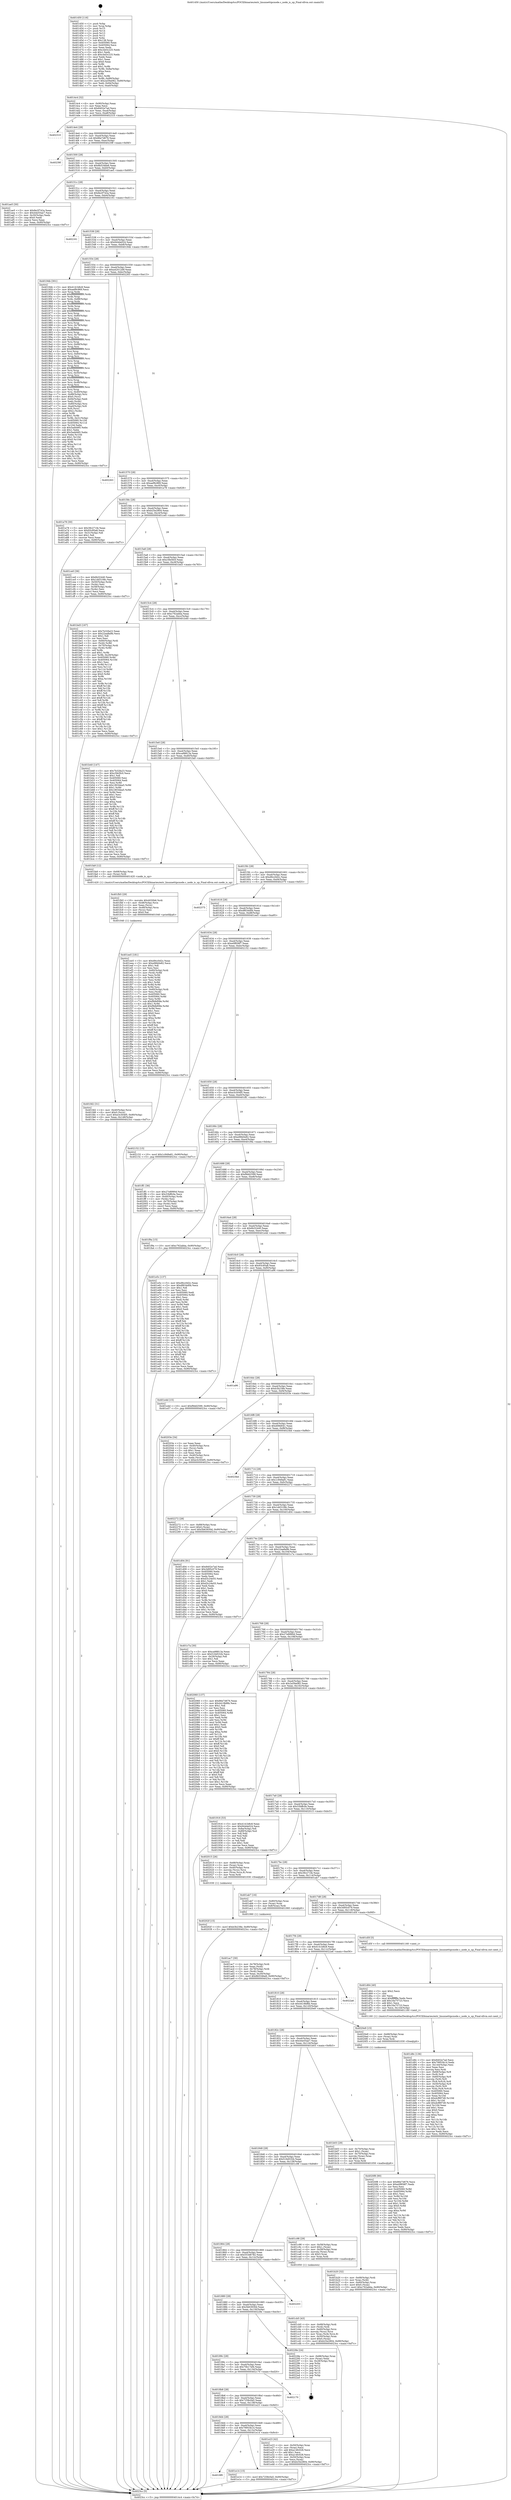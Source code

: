 digraph "0x401450" {
  label = "0x401450 (/mnt/c/Users/mathe/Desktop/tcc/POCII/binaries/extr_linuxnettipcnode.c_node_is_up_Final-ollvm.out::main(0))"
  labelloc = "t"
  node[shape=record]

  Entry [label="",width=0.3,height=0.3,shape=circle,fillcolor=black,style=filled]
  "0x4014c4" [label="{
     0x4014c4 [32]\l
     | [instrs]\l
     &nbsp;&nbsp;0x4014c4 \<+6\>: mov -0x90(%rbp),%eax\l
     &nbsp;&nbsp;0x4014ca \<+2\>: mov %eax,%ecx\l
     &nbsp;&nbsp;0x4014cc \<+6\>: sub $0x8402e7ad,%ecx\l
     &nbsp;&nbsp;0x4014d2 \<+6\>: mov %eax,-0xa4(%rbp)\l
     &nbsp;&nbsp;0x4014d8 \<+6\>: mov %ecx,-0xa8(%rbp)\l
     &nbsp;&nbsp;0x4014de \<+6\>: je 0000000000402310 \<main+0xec0\>\l
  }"]
  "0x402310" [label="{
     0x402310\l
  }", style=dashed]
  "0x4014e4" [label="{
     0x4014e4 [28]\l
     | [instrs]\l
     &nbsp;&nbsp;0x4014e4 \<+5\>: jmp 00000000004014e9 \<main+0x99\>\l
     &nbsp;&nbsp;0x4014e9 \<+6\>: mov -0xa4(%rbp),%eax\l
     &nbsp;&nbsp;0x4014ef \<+5\>: sub $0x86e7d676,%eax\l
     &nbsp;&nbsp;0x4014f4 \<+6\>: mov %eax,-0xac(%rbp)\l
     &nbsp;&nbsp;0x4014fa \<+6\>: je 000000000040239f \<main+0xf4f\>\l
  }"]
  Exit [label="",width=0.3,height=0.3,shape=circle,fillcolor=black,style=filled,peripheries=2]
  "0x40239f" [label="{
     0x40239f\l
  }", style=dashed]
  "0x401500" [label="{
     0x401500 [28]\l
     | [instrs]\l
     &nbsp;&nbsp;0x401500 \<+5\>: jmp 0000000000401505 \<main+0xb5\>\l
     &nbsp;&nbsp;0x401505 \<+6\>: mov -0xa4(%rbp),%eax\l
     &nbsp;&nbsp;0x40150b \<+5\>: sub $0x8b534be6,%eax\l
     &nbsp;&nbsp;0x401510 \<+6\>: mov %eax,-0xb0(%rbp)\l
     &nbsp;&nbsp;0x401516 \<+6\>: je 0000000000401ae5 \<main+0x695\>\l
  }"]
  "0x4020f8" [label="{
     0x4020f8 [90]\l
     | [instrs]\l
     &nbsp;&nbsp;0x4020f8 \<+5\>: mov $0x86e7d676,%ecx\l
     &nbsp;&nbsp;0x4020fd \<+5\>: mov $0xe0f858f7,%edx\l
     &nbsp;&nbsp;0x402102 \<+2\>: xor %esi,%esi\l
     &nbsp;&nbsp;0x402104 \<+8\>: mov 0x405060,%r8d\l
     &nbsp;&nbsp;0x40210c \<+8\>: mov 0x405064,%r9d\l
     &nbsp;&nbsp;0x402114 \<+3\>: sub $0x1,%esi\l
     &nbsp;&nbsp;0x402117 \<+3\>: mov %r8d,%r10d\l
     &nbsp;&nbsp;0x40211a \<+3\>: add %esi,%r10d\l
     &nbsp;&nbsp;0x40211d \<+4\>: imul %r10d,%r8d\l
     &nbsp;&nbsp;0x402121 \<+4\>: and $0x1,%r8d\l
     &nbsp;&nbsp;0x402125 \<+4\>: cmp $0x0,%r8d\l
     &nbsp;&nbsp;0x402129 \<+4\>: sete %r11b\l
     &nbsp;&nbsp;0x40212d \<+4\>: cmp $0xa,%r9d\l
     &nbsp;&nbsp;0x402131 \<+3\>: setl %bl\l
     &nbsp;&nbsp;0x402134 \<+3\>: mov %r11b,%r14b\l
     &nbsp;&nbsp;0x402137 \<+3\>: and %bl,%r14b\l
     &nbsp;&nbsp;0x40213a \<+3\>: xor %bl,%r11b\l
     &nbsp;&nbsp;0x40213d \<+3\>: or %r11b,%r14b\l
     &nbsp;&nbsp;0x402140 \<+4\>: test $0x1,%r14b\l
     &nbsp;&nbsp;0x402144 \<+3\>: cmovne %edx,%ecx\l
     &nbsp;&nbsp;0x402147 \<+6\>: mov %ecx,-0x90(%rbp)\l
     &nbsp;&nbsp;0x40214d \<+5\>: jmp 00000000004023cc \<main+0xf7c\>\l
  }"]
  "0x401ae5" [label="{
     0x401ae5 [30]\l
     | [instrs]\l
     &nbsp;&nbsp;0x401ae5 \<+5\>: mov $0x8e2f742a,%eax\l
     &nbsp;&nbsp;0x401aea \<+5\>: mov $0x44e55ae7,%ecx\l
     &nbsp;&nbsp;0x401aef \<+3\>: mov -0x30(%rbp),%edx\l
     &nbsp;&nbsp;0x401af2 \<+3\>: cmp $0x0,%edx\l
     &nbsp;&nbsp;0x401af5 \<+3\>: cmove %ecx,%eax\l
     &nbsp;&nbsp;0x401af8 \<+6\>: mov %eax,-0x90(%rbp)\l
     &nbsp;&nbsp;0x401afe \<+5\>: jmp 00000000004023cc \<main+0xf7c\>\l
  }"]
  "0x40151c" [label="{
     0x40151c [28]\l
     | [instrs]\l
     &nbsp;&nbsp;0x40151c \<+5\>: jmp 0000000000401521 \<main+0xd1\>\l
     &nbsp;&nbsp;0x401521 \<+6\>: mov -0xa4(%rbp),%eax\l
     &nbsp;&nbsp;0x401527 \<+5\>: sub $0x8e2f742a,%eax\l
     &nbsp;&nbsp;0x40152c \<+6\>: mov %eax,-0xb4(%rbp)\l
     &nbsp;&nbsp;0x401532 \<+6\>: je 0000000000402161 \<main+0xd11\>\l
  }"]
  "0x40202f" [label="{
     0x40202f [15]\l
     | [instrs]\l
     &nbsp;&nbsp;0x40202f \<+10\>: movl $0xb3b238e,-0x90(%rbp)\l
     &nbsp;&nbsp;0x402039 \<+5\>: jmp 00000000004023cc \<main+0xf7c\>\l
  }"]
  "0x402161" [label="{
     0x402161\l
  }", style=dashed]
  "0x401538" [label="{
     0x401538 [28]\l
     | [instrs]\l
     &nbsp;&nbsp;0x401538 \<+5\>: jmp 000000000040153d \<main+0xed\>\l
     &nbsp;&nbsp;0x40153d \<+6\>: mov -0xa4(%rbp),%eax\l
     &nbsp;&nbsp;0x401543 \<+5\>: sub $0x944de024,%eax\l
     &nbsp;&nbsp;0x401548 \<+6\>: mov %eax,-0xb8(%rbp)\l
     &nbsp;&nbsp;0x40154e \<+6\>: je 000000000040194b \<main+0x4fb\>\l
  }"]
  "0x401fd2" [label="{
     0x401fd2 [31]\l
     | [instrs]\l
     &nbsp;&nbsp;0x401fd2 \<+4\>: mov -0x40(%rbp),%rcx\l
     &nbsp;&nbsp;0x401fd6 \<+6\>: movl $0x0,(%rcx)\l
     &nbsp;&nbsp;0x401fdc \<+10\>: movl $0xe3c504f5,-0x90(%rbp)\l
     &nbsp;&nbsp;0x401fe6 \<+6\>: mov %eax,-0x148(%rbp)\l
     &nbsp;&nbsp;0x401fec \<+5\>: jmp 00000000004023cc \<main+0xf7c\>\l
  }"]
  "0x40194b" [label="{
     0x40194b [301]\l
     | [instrs]\l
     &nbsp;&nbsp;0x40194b \<+5\>: mov $0x4141b8c8,%eax\l
     &nbsp;&nbsp;0x401950 \<+5\>: mov $0xaef9c969,%ecx\l
     &nbsp;&nbsp;0x401955 \<+3\>: mov %rsp,%rdx\l
     &nbsp;&nbsp;0x401958 \<+4\>: add $0xfffffffffffffff0,%rdx\l
     &nbsp;&nbsp;0x40195c \<+3\>: mov %rdx,%rsp\l
     &nbsp;&nbsp;0x40195f \<+7\>: mov %rdx,-0x88(%rbp)\l
     &nbsp;&nbsp;0x401966 \<+3\>: mov %rsp,%rdx\l
     &nbsp;&nbsp;0x401969 \<+4\>: add $0xfffffffffffffff0,%rdx\l
     &nbsp;&nbsp;0x40196d \<+3\>: mov %rdx,%rsp\l
     &nbsp;&nbsp;0x401970 \<+3\>: mov %rsp,%rsi\l
     &nbsp;&nbsp;0x401973 \<+4\>: add $0xfffffffffffffff0,%rsi\l
     &nbsp;&nbsp;0x401977 \<+3\>: mov %rsi,%rsp\l
     &nbsp;&nbsp;0x40197a \<+4\>: mov %rsi,-0x80(%rbp)\l
     &nbsp;&nbsp;0x40197e \<+3\>: mov %rsp,%rsi\l
     &nbsp;&nbsp;0x401981 \<+4\>: add $0xfffffffffffffff0,%rsi\l
     &nbsp;&nbsp;0x401985 \<+3\>: mov %rsi,%rsp\l
     &nbsp;&nbsp;0x401988 \<+4\>: mov %rsi,-0x78(%rbp)\l
     &nbsp;&nbsp;0x40198c \<+3\>: mov %rsp,%rsi\l
     &nbsp;&nbsp;0x40198f \<+4\>: add $0xfffffffffffffff0,%rsi\l
     &nbsp;&nbsp;0x401993 \<+3\>: mov %rsi,%rsp\l
     &nbsp;&nbsp;0x401996 \<+4\>: mov %rsi,-0x70(%rbp)\l
     &nbsp;&nbsp;0x40199a \<+3\>: mov %rsp,%rsi\l
     &nbsp;&nbsp;0x40199d \<+4\>: add $0xfffffffffffffff0,%rsi\l
     &nbsp;&nbsp;0x4019a1 \<+3\>: mov %rsi,%rsp\l
     &nbsp;&nbsp;0x4019a4 \<+4\>: mov %rsi,-0x68(%rbp)\l
     &nbsp;&nbsp;0x4019a8 \<+3\>: mov %rsp,%rsi\l
     &nbsp;&nbsp;0x4019ab \<+4\>: add $0xfffffffffffffff0,%rsi\l
     &nbsp;&nbsp;0x4019af \<+3\>: mov %rsi,%rsp\l
     &nbsp;&nbsp;0x4019b2 \<+4\>: mov %rsi,-0x60(%rbp)\l
     &nbsp;&nbsp;0x4019b6 \<+3\>: mov %rsp,%rsi\l
     &nbsp;&nbsp;0x4019b9 \<+4\>: add $0xfffffffffffffff0,%rsi\l
     &nbsp;&nbsp;0x4019bd \<+3\>: mov %rsi,%rsp\l
     &nbsp;&nbsp;0x4019c0 \<+4\>: mov %rsi,-0x58(%rbp)\l
     &nbsp;&nbsp;0x4019c4 \<+3\>: mov %rsp,%rsi\l
     &nbsp;&nbsp;0x4019c7 \<+4\>: add $0xfffffffffffffff0,%rsi\l
     &nbsp;&nbsp;0x4019cb \<+3\>: mov %rsi,%rsp\l
     &nbsp;&nbsp;0x4019ce \<+4\>: mov %rsi,-0x50(%rbp)\l
     &nbsp;&nbsp;0x4019d2 \<+3\>: mov %rsp,%rsi\l
     &nbsp;&nbsp;0x4019d5 \<+4\>: add $0xfffffffffffffff0,%rsi\l
     &nbsp;&nbsp;0x4019d9 \<+3\>: mov %rsi,%rsp\l
     &nbsp;&nbsp;0x4019dc \<+4\>: mov %rsi,-0x48(%rbp)\l
     &nbsp;&nbsp;0x4019e0 \<+3\>: mov %rsp,%rsi\l
     &nbsp;&nbsp;0x4019e3 \<+4\>: add $0xfffffffffffffff0,%rsi\l
     &nbsp;&nbsp;0x4019e7 \<+3\>: mov %rsi,%rsp\l
     &nbsp;&nbsp;0x4019ea \<+4\>: mov %rsi,-0x40(%rbp)\l
     &nbsp;&nbsp;0x4019ee \<+7\>: mov -0x88(%rbp),%rsi\l
     &nbsp;&nbsp;0x4019f5 \<+6\>: movl $0x0,(%rsi)\l
     &nbsp;&nbsp;0x4019fb \<+6\>: mov -0x94(%rbp),%edi\l
     &nbsp;&nbsp;0x401a01 \<+2\>: mov %edi,(%rdx)\l
     &nbsp;&nbsp;0x401a03 \<+4\>: mov -0x80(%rbp),%rsi\l
     &nbsp;&nbsp;0x401a07 \<+7\>: mov -0xa0(%rbp),%r8\l
     &nbsp;&nbsp;0x401a0e \<+3\>: mov %r8,(%rsi)\l
     &nbsp;&nbsp;0x401a11 \<+3\>: cmpl $0x2,(%rdx)\l
     &nbsp;&nbsp;0x401a14 \<+4\>: setne %r9b\l
     &nbsp;&nbsp;0x401a18 \<+4\>: and $0x1,%r9b\l
     &nbsp;&nbsp;0x401a1c \<+4\>: mov %r9b,-0x31(%rbp)\l
     &nbsp;&nbsp;0x401a20 \<+8\>: mov 0x405060,%r10d\l
     &nbsp;&nbsp;0x401a28 \<+8\>: mov 0x405064,%r11d\l
     &nbsp;&nbsp;0x401a30 \<+3\>: mov %r10d,%ebx\l
     &nbsp;&nbsp;0x401a33 \<+6\>: sub $0x5add485,%ebx\l
     &nbsp;&nbsp;0x401a39 \<+3\>: sub $0x1,%ebx\l
     &nbsp;&nbsp;0x401a3c \<+6\>: add $0x5add485,%ebx\l
     &nbsp;&nbsp;0x401a42 \<+4\>: imul %ebx,%r10d\l
     &nbsp;&nbsp;0x401a46 \<+4\>: and $0x1,%r10d\l
     &nbsp;&nbsp;0x401a4a \<+4\>: cmp $0x0,%r10d\l
     &nbsp;&nbsp;0x401a4e \<+4\>: sete %r9b\l
     &nbsp;&nbsp;0x401a52 \<+4\>: cmp $0xa,%r11d\l
     &nbsp;&nbsp;0x401a56 \<+4\>: setl %r14b\l
     &nbsp;&nbsp;0x401a5a \<+3\>: mov %r9b,%r15b\l
     &nbsp;&nbsp;0x401a5d \<+3\>: and %r14b,%r15b\l
     &nbsp;&nbsp;0x401a60 \<+3\>: xor %r14b,%r9b\l
     &nbsp;&nbsp;0x401a63 \<+3\>: or %r9b,%r15b\l
     &nbsp;&nbsp;0x401a66 \<+4\>: test $0x1,%r15b\l
     &nbsp;&nbsp;0x401a6a \<+3\>: cmovne %ecx,%eax\l
     &nbsp;&nbsp;0x401a6d \<+6\>: mov %eax,-0x90(%rbp)\l
     &nbsp;&nbsp;0x401a73 \<+5\>: jmp 00000000004023cc \<main+0xf7c\>\l
  }"]
  "0x401554" [label="{
     0x401554 [28]\l
     | [instrs]\l
     &nbsp;&nbsp;0x401554 \<+5\>: jmp 0000000000401559 \<main+0x109\>\l
     &nbsp;&nbsp;0x401559 \<+6\>: mov -0xa4(%rbp),%eax\l
     &nbsp;&nbsp;0x40155f \<+5\>: sub $0xa42012d9,%eax\l
     &nbsp;&nbsp;0x401564 \<+6\>: mov %eax,-0xbc(%rbp)\l
     &nbsp;&nbsp;0x40156a \<+6\>: je 0000000000402263 \<main+0xe13\>\l
  }"]
  "0x401fb5" [label="{
     0x401fb5 [29]\l
     | [instrs]\l
     &nbsp;&nbsp;0x401fb5 \<+10\>: movabs $0x4030b6,%rdi\l
     &nbsp;&nbsp;0x401fbf \<+4\>: mov -0x48(%rbp),%rcx\l
     &nbsp;&nbsp;0x401fc3 \<+2\>: mov %eax,(%rcx)\l
     &nbsp;&nbsp;0x401fc5 \<+4\>: mov -0x48(%rbp),%rcx\l
     &nbsp;&nbsp;0x401fc9 \<+2\>: mov (%rcx),%esi\l
     &nbsp;&nbsp;0x401fcb \<+2\>: mov $0x0,%al\l
     &nbsp;&nbsp;0x401fcd \<+5\>: call 0000000000401040 \<printf@plt\>\l
     | [calls]\l
     &nbsp;&nbsp;0x401040 \{1\} (unknown)\l
  }"]
  "0x402263" [label="{
     0x402263\l
  }", style=dashed]
  "0x401570" [label="{
     0x401570 [28]\l
     | [instrs]\l
     &nbsp;&nbsp;0x401570 \<+5\>: jmp 0000000000401575 \<main+0x125\>\l
     &nbsp;&nbsp;0x401575 \<+6\>: mov -0xa4(%rbp),%eax\l
     &nbsp;&nbsp;0x40157b \<+5\>: sub $0xaef9c969,%eax\l
     &nbsp;&nbsp;0x401580 \<+6\>: mov %eax,-0xc0(%rbp)\l
     &nbsp;&nbsp;0x401586 \<+6\>: je 0000000000401a78 \<main+0x628\>\l
  }"]
  "0x4018f0" [label="{
     0x4018f0\l
  }", style=dashed]
  "0x401a78" [label="{
     0x401a78 [30]\l
     | [instrs]\l
     &nbsp;&nbsp;0x401a78 \<+5\>: mov $0x39c271fe,%eax\l
     &nbsp;&nbsp;0x401a7d \<+5\>: mov $0x93c95a8,%ecx\l
     &nbsp;&nbsp;0x401a82 \<+3\>: mov -0x31(%rbp),%dl\l
     &nbsp;&nbsp;0x401a85 \<+3\>: test $0x1,%dl\l
     &nbsp;&nbsp;0x401a88 \<+3\>: cmovne %ecx,%eax\l
     &nbsp;&nbsp;0x401a8b \<+6\>: mov %eax,-0x90(%rbp)\l
     &nbsp;&nbsp;0x401a91 \<+5\>: jmp 00000000004023cc \<main+0xf7c\>\l
  }"]
  "0x40158c" [label="{
     0x40158c [28]\l
     | [instrs]\l
     &nbsp;&nbsp;0x40158c \<+5\>: jmp 0000000000401591 \<main+0x141\>\l
     &nbsp;&nbsp;0x401591 \<+6\>: mov -0xa4(%rbp),%eax\l
     &nbsp;&nbsp;0x401597 \<+5\>: sub $0xb25e2804,%eax\l
     &nbsp;&nbsp;0x40159c \<+6\>: mov %eax,-0xc4(%rbp)\l
     &nbsp;&nbsp;0x4015a2 \<+6\>: je 0000000000401ce0 \<main+0x890\>\l
  }"]
  "0x401e14" [label="{
     0x401e14 [15]\l
     | [instrs]\l
     &nbsp;&nbsp;0x401e14 \<+10\>: movl $0x7258c0a5,-0x90(%rbp)\l
     &nbsp;&nbsp;0x401e1e \<+5\>: jmp 00000000004023cc \<main+0xf7c\>\l
  }"]
  "0x401ce0" [label="{
     0x401ce0 [36]\l
     | [instrs]\l
     &nbsp;&nbsp;0x401ce0 \<+5\>: mov $0x6b32440,%eax\l
     &nbsp;&nbsp;0x401ce5 \<+5\>: mov $0x1dd3108c,%ecx\l
     &nbsp;&nbsp;0x401cea \<+4\>: mov -0x50(%rbp),%rdx\l
     &nbsp;&nbsp;0x401cee \<+2\>: mov (%rdx),%esi\l
     &nbsp;&nbsp;0x401cf0 \<+4\>: mov -0x58(%rbp),%rdx\l
     &nbsp;&nbsp;0x401cf4 \<+2\>: cmp (%rdx),%esi\l
     &nbsp;&nbsp;0x401cf6 \<+3\>: cmovl %ecx,%eax\l
     &nbsp;&nbsp;0x401cf9 \<+6\>: mov %eax,-0x90(%rbp)\l
     &nbsp;&nbsp;0x401cff \<+5\>: jmp 00000000004023cc \<main+0xf7c\>\l
  }"]
  "0x4015a8" [label="{
     0x4015a8 [28]\l
     | [instrs]\l
     &nbsp;&nbsp;0x4015a8 \<+5\>: jmp 00000000004015ad \<main+0x15d\>\l
     &nbsp;&nbsp;0x4015ad \<+6\>: mov -0xa4(%rbp),%eax\l
     &nbsp;&nbsp;0x4015b3 \<+5\>: sub $0xc5fe5fc0,%eax\l
     &nbsp;&nbsp;0x4015b8 \<+6\>: mov %eax,-0xc8(%rbp)\l
     &nbsp;&nbsp;0x4015be \<+6\>: je 0000000000401bd3 \<main+0x783\>\l
  }"]
  "0x4018d4" [label="{
     0x4018d4 [28]\l
     | [instrs]\l
     &nbsp;&nbsp;0x4018d4 \<+5\>: jmp 00000000004018d9 \<main+0x489\>\l
     &nbsp;&nbsp;0x4018d9 \<+6\>: mov -0xa4(%rbp),%eax\l
     &nbsp;&nbsp;0x4018df \<+5\>: sub $0x79953b14,%eax\l
     &nbsp;&nbsp;0x4018e4 \<+6\>: mov %eax,-0x13c(%rbp)\l
     &nbsp;&nbsp;0x4018ea \<+6\>: je 0000000000401e14 \<main+0x9c4\>\l
  }"]
  "0x401bd3" [label="{
     0x401bd3 [167]\l
     | [instrs]\l
     &nbsp;&nbsp;0x401bd3 \<+5\>: mov $0x7b32fa23,%eax\l
     &nbsp;&nbsp;0x401bd8 \<+5\>: mov $0x22aa8a9b,%ecx\l
     &nbsp;&nbsp;0x401bdd \<+2\>: mov $0x1,%dl\l
     &nbsp;&nbsp;0x401bdf \<+2\>: xor %esi,%esi\l
     &nbsp;&nbsp;0x401be1 \<+4\>: mov -0x60(%rbp),%rdi\l
     &nbsp;&nbsp;0x401be5 \<+3\>: mov (%rdi),%r8d\l
     &nbsp;&nbsp;0x401be8 \<+4\>: mov -0x70(%rbp),%rdi\l
     &nbsp;&nbsp;0x401bec \<+3\>: cmp (%rdi),%r8d\l
     &nbsp;&nbsp;0x401bef \<+4\>: setl %r9b\l
     &nbsp;&nbsp;0x401bf3 \<+4\>: and $0x1,%r9b\l
     &nbsp;&nbsp;0x401bf7 \<+4\>: mov %r9b,-0x29(%rbp)\l
     &nbsp;&nbsp;0x401bfb \<+8\>: mov 0x405060,%r8d\l
     &nbsp;&nbsp;0x401c03 \<+8\>: mov 0x405064,%r10d\l
     &nbsp;&nbsp;0x401c0b \<+3\>: sub $0x1,%esi\l
     &nbsp;&nbsp;0x401c0e \<+3\>: mov %r8d,%r11d\l
     &nbsp;&nbsp;0x401c11 \<+3\>: add %esi,%r11d\l
     &nbsp;&nbsp;0x401c14 \<+4\>: imul %r11d,%r8d\l
     &nbsp;&nbsp;0x401c18 \<+4\>: and $0x1,%r8d\l
     &nbsp;&nbsp;0x401c1c \<+4\>: cmp $0x0,%r8d\l
     &nbsp;&nbsp;0x401c20 \<+4\>: sete %r9b\l
     &nbsp;&nbsp;0x401c24 \<+4\>: cmp $0xa,%r10d\l
     &nbsp;&nbsp;0x401c28 \<+3\>: setl %bl\l
     &nbsp;&nbsp;0x401c2b \<+3\>: mov %r9b,%r14b\l
     &nbsp;&nbsp;0x401c2e \<+4\>: xor $0xff,%r14b\l
     &nbsp;&nbsp;0x401c32 \<+3\>: mov %bl,%r15b\l
     &nbsp;&nbsp;0x401c35 \<+4\>: xor $0xff,%r15b\l
     &nbsp;&nbsp;0x401c39 \<+3\>: xor $0x1,%dl\l
     &nbsp;&nbsp;0x401c3c \<+3\>: mov %r14b,%r12b\l
     &nbsp;&nbsp;0x401c3f \<+4\>: and $0xff,%r12b\l
     &nbsp;&nbsp;0x401c43 \<+3\>: and %dl,%r9b\l
     &nbsp;&nbsp;0x401c46 \<+3\>: mov %r15b,%r13b\l
     &nbsp;&nbsp;0x401c49 \<+4\>: and $0xff,%r13b\l
     &nbsp;&nbsp;0x401c4d \<+2\>: and %dl,%bl\l
     &nbsp;&nbsp;0x401c4f \<+3\>: or %r9b,%r12b\l
     &nbsp;&nbsp;0x401c52 \<+3\>: or %bl,%r13b\l
     &nbsp;&nbsp;0x401c55 \<+3\>: xor %r13b,%r12b\l
     &nbsp;&nbsp;0x401c58 \<+3\>: or %r15b,%r14b\l
     &nbsp;&nbsp;0x401c5b \<+4\>: xor $0xff,%r14b\l
     &nbsp;&nbsp;0x401c5f \<+3\>: or $0x1,%dl\l
     &nbsp;&nbsp;0x401c62 \<+3\>: and %dl,%r14b\l
     &nbsp;&nbsp;0x401c65 \<+3\>: or %r14b,%r12b\l
     &nbsp;&nbsp;0x401c68 \<+4\>: test $0x1,%r12b\l
     &nbsp;&nbsp;0x401c6c \<+3\>: cmovne %ecx,%eax\l
     &nbsp;&nbsp;0x401c6f \<+6\>: mov %eax,-0x90(%rbp)\l
     &nbsp;&nbsp;0x401c75 \<+5\>: jmp 00000000004023cc \<main+0xf7c\>\l
  }"]
  "0x4015c4" [label="{
     0x4015c4 [28]\l
     | [instrs]\l
     &nbsp;&nbsp;0x4015c4 \<+5\>: jmp 00000000004015c9 \<main+0x179\>\l
     &nbsp;&nbsp;0x4015c9 \<+6\>: mov -0xa4(%rbp),%eax\l
     &nbsp;&nbsp;0x4015cf \<+5\>: sub $0xc762abba,%eax\l
     &nbsp;&nbsp;0x4015d4 \<+6\>: mov %eax,-0xcc(%rbp)\l
     &nbsp;&nbsp;0x4015da \<+6\>: je 0000000000401b40 \<main+0x6f0\>\l
  }"]
  "0x401e23" [label="{
     0x401e23 [42]\l
     | [instrs]\l
     &nbsp;&nbsp;0x401e23 \<+4\>: mov -0x50(%rbp),%rax\l
     &nbsp;&nbsp;0x401e27 \<+2\>: mov (%rax),%ecx\l
     &nbsp;&nbsp;0x401e29 \<+6\>: add $0xa14fc028,%ecx\l
     &nbsp;&nbsp;0x401e2f \<+3\>: add $0x1,%ecx\l
     &nbsp;&nbsp;0x401e32 \<+6\>: sub $0xa14fc028,%ecx\l
     &nbsp;&nbsp;0x401e38 \<+4\>: mov -0x50(%rbp),%rax\l
     &nbsp;&nbsp;0x401e3c \<+2\>: mov %ecx,(%rax)\l
     &nbsp;&nbsp;0x401e3e \<+10\>: movl $0xb25e2804,-0x90(%rbp)\l
     &nbsp;&nbsp;0x401e48 \<+5\>: jmp 00000000004023cc \<main+0xf7c\>\l
  }"]
  "0x401b40" [label="{
     0x401b40 [147]\l
     | [instrs]\l
     &nbsp;&nbsp;0x401b40 \<+5\>: mov $0x7b32fa23,%eax\l
     &nbsp;&nbsp;0x401b45 \<+5\>: mov $0xc5fe5fc0,%ecx\l
     &nbsp;&nbsp;0x401b4a \<+2\>: mov $0x1,%dl\l
     &nbsp;&nbsp;0x401b4c \<+7\>: mov 0x405060,%esi\l
     &nbsp;&nbsp;0x401b53 \<+7\>: mov 0x405064,%edi\l
     &nbsp;&nbsp;0x401b5a \<+3\>: mov %esi,%r8d\l
     &nbsp;&nbsp;0x401b5d \<+7\>: add $0x1803dea5,%r8d\l
     &nbsp;&nbsp;0x401b64 \<+4\>: sub $0x1,%r8d\l
     &nbsp;&nbsp;0x401b68 \<+7\>: sub $0x1803dea5,%r8d\l
     &nbsp;&nbsp;0x401b6f \<+4\>: imul %r8d,%esi\l
     &nbsp;&nbsp;0x401b73 \<+3\>: and $0x1,%esi\l
     &nbsp;&nbsp;0x401b76 \<+3\>: cmp $0x0,%esi\l
     &nbsp;&nbsp;0x401b79 \<+4\>: sete %r9b\l
     &nbsp;&nbsp;0x401b7d \<+3\>: cmp $0xa,%edi\l
     &nbsp;&nbsp;0x401b80 \<+4\>: setl %r10b\l
     &nbsp;&nbsp;0x401b84 \<+3\>: mov %r9b,%r11b\l
     &nbsp;&nbsp;0x401b87 \<+4\>: xor $0xff,%r11b\l
     &nbsp;&nbsp;0x401b8b \<+3\>: mov %r10b,%bl\l
     &nbsp;&nbsp;0x401b8e \<+3\>: xor $0xff,%bl\l
     &nbsp;&nbsp;0x401b91 \<+3\>: xor $0x1,%dl\l
     &nbsp;&nbsp;0x401b94 \<+3\>: mov %r11b,%r14b\l
     &nbsp;&nbsp;0x401b97 \<+4\>: and $0xff,%r14b\l
     &nbsp;&nbsp;0x401b9b \<+3\>: and %dl,%r9b\l
     &nbsp;&nbsp;0x401b9e \<+3\>: mov %bl,%r15b\l
     &nbsp;&nbsp;0x401ba1 \<+4\>: and $0xff,%r15b\l
     &nbsp;&nbsp;0x401ba5 \<+3\>: and %dl,%r10b\l
     &nbsp;&nbsp;0x401ba8 \<+3\>: or %r9b,%r14b\l
     &nbsp;&nbsp;0x401bab \<+3\>: or %r10b,%r15b\l
     &nbsp;&nbsp;0x401bae \<+3\>: xor %r15b,%r14b\l
     &nbsp;&nbsp;0x401bb1 \<+3\>: or %bl,%r11b\l
     &nbsp;&nbsp;0x401bb4 \<+4\>: xor $0xff,%r11b\l
     &nbsp;&nbsp;0x401bb8 \<+3\>: or $0x1,%dl\l
     &nbsp;&nbsp;0x401bbb \<+3\>: and %dl,%r11b\l
     &nbsp;&nbsp;0x401bbe \<+3\>: or %r11b,%r14b\l
     &nbsp;&nbsp;0x401bc1 \<+4\>: test $0x1,%r14b\l
     &nbsp;&nbsp;0x401bc5 \<+3\>: cmovne %ecx,%eax\l
     &nbsp;&nbsp;0x401bc8 \<+6\>: mov %eax,-0x90(%rbp)\l
     &nbsp;&nbsp;0x401bce \<+5\>: jmp 00000000004023cc \<main+0xf7c\>\l
  }"]
  "0x4015e0" [label="{
     0x4015e0 [28]\l
     | [instrs]\l
     &nbsp;&nbsp;0x4015e0 \<+5\>: jmp 00000000004015e5 \<main+0x195\>\l
     &nbsp;&nbsp;0x4015e5 \<+6\>: mov -0xa4(%rbp),%eax\l
     &nbsp;&nbsp;0x4015eb \<+5\>: sub $0xca98813a,%eax\l
     &nbsp;&nbsp;0x4015f0 \<+6\>: mov %eax,-0xd0(%rbp)\l
     &nbsp;&nbsp;0x4015f6 \<+6\>: je 0000000000401fa9 \<main+0xb59\>\l
  }"]
  "0x4018b8" [label="{
     0x4018b8 [28]\l
     | [instrs]\l
     &nbsp;&nbsp;0x4018b8 \<+5\>: jmp 00000000004018bd \<main+0x46d\>\l
     &nbsp;&nbsp;0x4018bd \<+6\>: mov -0xa4(%rbp),%eax\l
     &nbsp;&nbsp;0x4018c3 \<+5\>: sub $0x7258c0a5,%eax\l
     &nbsp;&nbsp;0x4018c8 \<+6\>: mov %eax,-0x138(%rbp)\l
     &nbsp;&nbsp;0x4018ce \<+6\>: je 0000000000401e23 \<main+0x9d3\>\l
  }"]
  "0x401fa9" [label="{
     0x401fa9 [12]\l
     | [instrs]\l
     &nbsp;&nbsp;0x401fa9 \<+4\>: mov -0x68(%rbp),%rax\l
     &nbsp;&nbsp;0x401fad \<+3\>: mov (%rax),%rdi\l
     &nbsp;&nbsp;0x401fb0 \<+5\>: call 0000000000401420 \<node_is_up\>\l
     | [calls]\l
     &nbsp;&nbsp;0x401420 \{1\} (/mnt/c/Users/mathe/Desktop/tcc/POCII/binaries/extr_linuxnettipcnode.c_node_is_up_Final-ollvm.out::node_is_up)\l
  }"]
  "0x4015fc" [label="{
     0x4015fc [28]\l
     | [instrs]\l
     &nbsp;&nbsp;0x4015fc \<+5\>: jmp 0000000000401601 \<main+0x1b1\>\l
     &nbsp;&nbsp;0x401601 \<+6\>: mov -0xa4(%rbp),%eax\l
     &nbsp;&nbsp;0x401607 \<+5\>: sub $0xd9cc0d2c,%eax\l
     &nbsp;&nbsp;0x40160c \<+6\>: mov %eax,-0xd4(%rbp)\l
     &nbsp;&nbsp;0x401612 \<+6\>: je 0000000000402375 \<main+0xf25\>\l
  }"]
  "0x402170" [label="{
     0x402170\l
  }", style=dashed]
  "0x402375" [label="{
     0x402375\l
  }", style=dashed]
  "0x401618" [label="{
     0x401618 [28]\l
     | [instrs]\l
     &nbsp;&nbsp;0x401618 \<+5\>: jmp 000000000040161d \<main+0x1cd\>\l
     &nbsp;&nbsp;0x40161d \<+6\>: mov -0xa4(%rbp),%eax\l
     &nbsp;&nbsp;0x401623 \<+5\>: sub $0xdf634d0b,%eax\l
     &nbsp;&nbsp;0x401628 \<+6\>: mov %eax,-0xd8(%rbp)\l
     &nbsp;&nbsp;0x40162e \<+6\>: je 0000000000401ee5 \<main+0xa95\>\l
  }"]
  "0x40189c" [label="{
     0x40189c [28]\l
     | [instrs]\l
     &nbsp;&nbsp;0x40189c \<+5\>: jmp 00000000004018a1 \<main+0x451\>\l
     &nbsp;&nbsp;0x4018a1 \<+6\>: mov -0xa4(%rbp),%eax\l
     &nbsp;&nbsp;0x4018a7 \<+5\>: sub $0x70b17ef4,%eax\l
     &nbsp;&nbsp;0x4018ac \<+6\>: mov %eax,-0x134(%rbp)\l
     &nbsp;&nbsp;0x4018b2 \<+6\>: je 0000000000402170 \<main+0xd20\>\l
  }"]
  "0x401ee5" [label="{
     0x401ee5 [181]\l
     | [instrs]\l
     &nbsp;&nbsp;0x401ee5 \<+5\>: mov $0xd9cc0d2c,%eax\l
     &nbsp;&nbsp;0x401eea \<+5\>: mov $0xe96b0e82,%ecx\l
     &nbsp;&nbsp;0x401eef \<+2\>: mov $0x1,%dl\l
     &nbsp;&nbsp;0x401ef1 \<+2\>: xor %esi,%esi\l
     &nbsp;&nbsp;0x401ef3 \<+4\>: mov -0x60(%rbp),%rdi\l
     &nbsp;&nbsp;0x401ef7 \<+3\>: mov (%rdi),%r8d\l
     &nbsp;&nbsp;0x401efa \<+3\>: mov %esi,%r9d\l
     &nbsp;&nbsp;0x401efd \<+3\>: sub %r8d,%r9d\l
     &nbsp;&nbsp;0x401f00 \<+3\>: mov %esi,%r8d\l
     &nbsp;&nbsp;0x401f03 \<+4\>: sub $0x1,%r8d\l
     &nbsp;&nbsp;0x401f07 \<+3\>: add %r8d,%r9d\l
     &nbsp;&nbsp;0x401f0a \<+3\>: sub %r9d,%esi\l
     &nbsp;&nbsp;0x401f0d \<+4\>: mov -0x60(%rbp),%rdi\l
     &nbsp;&nbsp;0x401f11 \<+2\>: mov %esi,(%rdi)\l
     &nbsp;&nbsp;0x401f13 \<+7\>: mov 0x405060,%esi\l
     &nbsp;&nbsp;0x401f1a \<+8\>: mov 0x405064,%r8d\l
     &nbsp;&nbsp;0x401f22 \<+3\>: mov %esi,%r9d\l
     &nbsp;&nbsp;0x401f25 \<+7\>: sub $0xf9dbf08e,%r9d\l
     &nbsp;&nbsp;0x401f2c \<+4\>: sub $0x1,%r9d\l
     &nbsp;&nbsp;0x401f30 \<+7\>: add $0xf9dbf08e,%r9d\l
     &nbsp;&nbsp;0x401f37 \<+4\>: imul %r9d,%esi\l
     &nbsp;&nbsp;0x401f3b \<+3\>: and $0x1,%esi\l
     &nbsp;&nbsp;0x401f3e \<+3\>: cmp $0x0,%esi\l
     &nbsp;&nbsp;0x401f41 \<+4\>: sete %r10b\l
     &nbsp;&nbsp;0x401f45 \<+4\>: cmp $0xa,%r8d\l
     &nbsp;&nbsp;0x401f49 \<+4\>: setl %r11b\l
     &nbsp;&nbsp;0x401f4d \<+3\>: mov %r10b,%bl\l
     &nbsp;&nbsp;0x401f50 \<+3\>: xor $0xff,%bl\l
     &nbsp;&nbsp;0x401f53 \<+3\>: mov %r11b,%r14b\l
     &nbsp;&nbsp;0x401f56 \<+4\>: xor $0xff,%r14b\l
     &nbsp;&nbsp;0x401f5a \<+3\>: xor $0x0,%dl\l
     &nbsp;&nbsp;0x401f5d \<+3\>: mov %bl,%r15b\l
     &nbsp;&nbsp;0x401f60 \<+4\>: and $0x0,%r15b\l
     &nbsp;&nbsp;0x401f64 \<+3\>: and %dl,%r10b\l
     &nbsp;&nbsp;0x401f67 \<+3\>: mov %r14b,%r12b\l
     &nbsp;&nbsp;0x401f6a \<+4\>: and $0x0,%r12b\l
     &nbsp;&nbsp;0x401f6e \<+3\>: and %dl,%r11b\l
     &nbsp;&nbsp;0x401f71 \<+3\>: or %r10b,%r15b\l
     &nbsp;&nbsp;0x401f74 \<+3\>: or %r11b,%r12b\l
     &nbsp;&nbsp;0x401f77 \<+3\>: xor %r12b,%r15b\l
     &nbsp;&nbsp;0x401f7a \<+3\>: or %r14b,%bl\l
     &nbsp;&nbsp;0x401f7d \<+3\>: xor $0xff,%bl\l
     &nbsp;&nbsp;0x401f80 \<+3\>: or $0x0,%dl\l
     &nbsp;&nbsp;0x401f83 \<+2\>: and %dl,%bl\l
     &nbsp;&nbsp;0x401f85 \<+3\>: or %bl,%r15b\l
     &nbsp;&nbsp;0x401f88 \<+4\>: test $0x1,%r15b\l
     &nbsp;&nbsp;0x401f8c \<+3\>: cmovne %ecx,%eax\l
     &nbsp;&nbsp;0x401f8f \<+6\>: mov %eax,-0x90(%rbp)\l
     &nbsp;&nbsp;0x401f95 \<+5\>: jmp 00000000004023cc \<main+0xf7c\>\l
  }"]
  "0x401634" [label="{
     0x401634 [28]\l
     | [instrs]\l
     &nbsp;&nbsp;0x401634 \<+5\>: jmp 0000000000401639 \<main+0x1e9\>\l
     &nbsp;&nbsp;0x401639 \<+6\>: mov -0xa4(%rbp),%eax\l
     &nbsp;&nbsp;0x40163f \<+5\>: sub $0xe0f858f7,%eax\l
     &nbsp;&nbsp;0x401644 \<+6\>: mov %eax,-0xdc(%rbp)\l
     &nbsp;&nbsp;0x40164a \<+6\>: je 0000000000402152 \<main+0xd02\>\l
  }"]
  "0x40228e" [label="{
     0x40228e [24]\l
     | [instrs]\l
     &nbsp;&nbsp;0x40228e \<+7\>: mov -0x88(%rbp),%rax\l
     &nbsp;&nbsp;0x402295 \<+2\>: mov (%rax),%eax\l
     &nbsp;&nbsp;0x402297 \<+4\>: lea -0x28(%rbp),%rsp\l
     &nbsp;&nbsp;0x40229b \<+1\>: pop %rbx\l
     &nbsp;&nbsp;0x40229c \<+2\>: pop %r12\l
     &nbsp;&nbsp;0x40229e \<+2\>: pop %r13\l
     &nbsp;&nbsp;0x4022a0 \<+2\>: pop %r14\l
     &nbsp;&nbsp;0x4022a2 \<+2\>: pop %r15\l
     &nbsp;&nbsp;0x4022a4 \<+1\>: pop %rbp\l
     &nbsp;&nbsp;0x4022a5 \<+1\>: ret\l
  }"]
  "0x402152" [label="{
     0x402152 [15]\l
     | [instrs]\l
     &nbsp;&nbsp;0x402152 \<+10\>: movl $0x1c949a81,-0x90(%rbp)\l
     &nbsp;&nbsp;0x40215c \<+5\>: jmp 00000000004023cc \<main+0xf7c\>\l
  }"]
  "0x401650" [label="{
     0x401650 [28]\l
     | [instrs]\l
     &nbsp;&nbsp;0x401650 \<+5\>: jmp 0000000000401655 \<main+0x205\>\l
     &nbsp;&nbsp;0x401655 \<+6\>: mov -0xa4(%rbp),%eax\l
     &nbsp;&nbsp;0x40165b \<+5\>: sub $0xe3c504f5,%eax\l
     &nbsp;&nbsp;0x401660 \<+6\>: mov %eax,-0xe0(%rbp)\l
     &nbsp;&nbsp;0x401666 \<+6\>: je 0000000000401ff1 \<main+0xba1\>\l
  }"]
  "0x401880" [label="{
     0x401880 [28]\l
     | [instrs]\l
     &nbsp;&nbsp;0x401880 \<+5\>: jmp 0000000000401885 \<main+0x435\>\l
     &nbsp;&nbsp;0x401885 \<+6\>: mov -0xa4(%rbp),%eax\l
     &nbsp;&nbsp;0x40188b \<+5\>: sub $0x5b63930d,%eax\l
     &nbsp;&nbsp;0x401890 \<+6\>: mov %eax,-0x130(%rbp)\l
     &nbsp;&nbsp;0x401896 \<+6\>: je 000000000040228e \<main+0xe3e\>\l
  }"]
  "0x401ff1" [label="{
     0x401ff1 [36]\l
     | [instrs]\l
     &nbsp;&nbsp;0x401ff1 \<+5\>: mov $0x27e8990d,%eax\l
     &nbsp;&nbsp;0x401ff6 \<+5\>: mov $0x33bffc0e,%ecx\l
     &nbsp;&nbsp;0x401ffb \<+4\>: mov -0x40(%rbp),%rdx\l
     &nbsp;&nbsp;0x401fff \<+2\>: mov (%rdx),%esi\l
     &nbsp;&nbsp;0x402001 \<+4\>: mov -0x70(%rbp),%rdx\l
     &nbsp;&nbsp;0x402005 \<+2\>: cmp (%rdx),%esi\l
     &nbsp;&nbsp;0x402007 \<+3\>: cmovl %ecx,%eax\l
     &nbsp;&nbsp;0x40200a \<+6\>: mov %eax,-0x90(%rbp)\l
     &nbsp;&nbsp;0x402010 \<+5\>: jmp 00000000004023cc \<main+0xf7c\>\l
  }"]
  "0x40166c" [label="{
     0x40166c [28]\l
     | [instrs]\l
     &nbsp;&nbsp;0x40166c \<+5\>: jmp 0000000000401671 \<main+0x221\>\l
     &nbsp;&nbsp;0x401671 \<+6\>: mov -0xa4(%rbp),%eax\l
     &nbsp;&nbsp;0x401677 \<+5\>: sub $0xe96b0e82,%eax\l
     &nbsp;&nbsp;0x40167c \<+6\>: mov %eax,-0xe4(%rbp)\l
     &nbsp;&nbsp;0x401682 \<+6\>: je 0000000000401f9a \<main+0xb4a\>\l
  }"]
  "0x402203" [label="{
     0x402203\l
  }", style=dashed]
  "0x401f9a" [label="{
     0x401f9a [15]\l
     | [instrs]\l
     &nbsp;&nbsp;0x401f9a \<+10\>: movl $0xc762abba,-0x90(%rbp)\l
     &nbsp;&nbsp;0x401fa4 \<+5\>: jmp 00000000004023cc \<main+0xf7c\>\l
  }"]
  "0x401688" [label="{
     0x401688 [28]\l
     | [instrs]\l
     &nbsp;&nbsp;0x401688 \<+5\>: jmp 000000000040168d \<main+0x23d\>\l
     &nbsp;&nbsp;0x40168d \<+6\>: mov -0xa4(%rbp),%eax\l
     &nbsp;&nbsp;0x401693 \<+5\>: sub $0xf9dd2599,%eax\l
     &nbsp;&nbsp;0x401698 \<+6\>: mov %eax,-0xe8(%rbp)\l
     &nbsp;&nbsp;0x40169e \<+6\>: je 0000000000401e5c \<main+0xa0c\>\l
  }"]
  "0x401d8c" [label="{
     0x401d8c [136]\l
     | [instrs]\l
     &nbsp;&nbsp;0x401d8c \<+5\>: mov $0x8402e7ad,%ecx\l
     &nbsp;&nbsp;0x401d91 \<+5\>: mov $0x79953b14,%edx\l
     &nbsp;&nbsp;0x401d96 \<+6\>: mov -0x144(%rbp),%esi\l
     &nbsp;&nbsp;0x401d9c \<+3\>: imul %eax,%esi\l
     &nbsp;&nbsp;0x401d9f \<+3\>: movslq %esi,%rdi\l
     &nbsp;&nbsp;0x401da2 \<+4\>: mov -0x68(%rbp),%r8\l
     &nbsp;&nbsp;0x401da6 \<+3\>: mov (%r8),%r8\l
     &nbsp;&nbsp;0x401da9 \<+4\>: mov -0x60(%rbp),%r9\l
     &nbsp;&nbsp;0x401dad \<+3\>: movslq (%r9),%r9\l
     &nbsp;&nbsp;0x401db0 \<+4\>: mov (%r8,%r9,8),%r8\l
     &nbsp;&nbsp;0x401db4 \<+4\>: mov -0x50(%rbp),%r9\l
     &nbsp;&nbsp;0x401db8 \<+3\>: movslq (%r9),%r9\l
     &nbsp;&nbsp;0x401dbb \<+4\>: mov %rdi,(%r8,%r9,8)\l
     &nbsp;&nbsp;0x401dbf \<+7\>: mov 0x405060,%eax\l
     &nbsp;&nbsp;0x401dc6 \<+7\>: mov 0x405064,%esi\l
     &nbsp;&nbsp;0x401dcd \<+3\>: mov %eax,%r10d\l
     &nbsp;&nbsp;0x401dd0 \<+7\>: sub $0xdcf897d0,%r10d\l
     &nbsp;&nbsp;0x401dd7 \<+4\>: sub $0x1,%r10d\l
     &nbsp;&nbsp;0x401ddb \<+7\>: add $0xdcf897d0,%r10d\l
     &nbsp;&nbsp;0x401de2 \<+4\>: imul %r10d,%eax\l
     &nbsp;&nbsp;0x401de6 \<+3\>: and $0x1,%eax\l
     &nbsp;&nbsp;0x401de9 \<+3\>: cmp $0x0,%eax\l
     &nbsp;&nbsp;0x401dec \<+4\>: sete %r11b\l
     &nbsp;&nbsp;0x401df0 \<+3\>: cmp $0xa,%esi\l
     &nbsp;&nbsp;0x401df3 \<+3\>: setl %bl\l
     &nbsp;&nbsp;0x401df6 \<+3\>: mov %r11b,%r14b\l
     &nbsp;&nbsp;0x401df9 \<+3\>: and %bl,%r14b\l
     &nbsp;&nbsp;0x401dfc \<+3\>: xor %bl,%r11b\l
     &nbsp;&nbsp;0x401dff \<+3\>: or %r11b,%r14b\l
     &nbsp;&nbsp;0x401e02 \<+4\>: test $0x1,%r14b\l
     &nbsp;&nbsp;0x401e06 \<+3\>: cmovne %edx,%ecx\l
     &nbsp;&nbsp;0x401e09 \<+6\>: mov %ecx,-0x90(%rbp)\l
     &nbsp;&nbsp;0x401e0f \<+5\>: jmp 00000000004023cc \<main+0xf7c\>\l
  }"]
  "0x401e5c" [label="{
     0x401e5c [137]\l
     | [instrs]\l
     &nbsp;&nbsp;0x401e5c \<+5\>: mov $0xd9cc0d2c,%eax\l
     &nbsp;&nbsp;0x401e61 \<+5\>: mov $0xdf634d0b,%ecx\l
     &nbsp;&nbsp;0x401e66 \<+2\>: mov $0x1,%dl\l
     &nbsp;&nbsp;0x401e68 \<+2\>: xor %esi,%esi\l
     &nbsp;&nbsp;0x401e6a \<+7\>: mov 0x405060,%edi\l
     &nbsp;&nbsp;0x401e71 \<+8\>: mov 0x405064,%r8d\l
     &nbsp;&nbsp;0x401e79 \<+3\>: sub $0x1,%esi\l
     &nbsp;&nbsp;0x401e7c \<+3\>: mov %edi,%r9d\l
     &nbsp;&nbsp;0x401e7f \<+3\>: add %esi,%r9d\l
     &nbsp;&nbsp;0x401e82 \<+4\>: imul %r9d,%edi\l
     &nbsp;&nbsp;0x401e86 \<+3\>: and $0x1,%edi\l
     &nbsp;&nbsp;0x401e89 \<+3\>: cmp $0x0,%edi\l
     &nbsp;&nbsp;0x401e8c \<+4\>: sete %r10b\l
     &nbsp;&nbsp;0x401e90 \<+4\>: cmp $0xa,%r8d\l
     &nbsp;&nbsp;0x401e94 \<+4\>: setl %r11b\l
     &nbsp;&nbsp;0x401e98 \<+3\>: mov %r10b,%bl\l
     &nbsp;&nbsp;0x401e9b \<+3\>: xor $0xff,%bl\l
     &nbsp;&nbsp;0x401e9e \<+3\>: mov %r11b,%r14b\l
     &nbsp;&nbsp;0x401ea1 \<+4\>: xor $0xff,%r14b\l
     &nbsp;&nbsp;0x401ea5 \<+3\>: xor $0x1,%dl\l
     &nbsp;&nbsp;0x401ea8 \<+3\>: mov %bl,%r15b\l
     &nbsp;&nbsp;0x401eab \<+4\>: and $0xff,%r15b\l
     &nbsp;&nbsp;0x401eaf \<+3\>: and %dl,%r10b\l
     &nbsp;&nbsp;0x401eb2 \<+3\>: mov %r14b,%r12b\l
     &nbsp;&nbsp;0x401eb5 \<+4\>: and $0xff,%r12b\l
     &nbsp;&nbsp;0x401eb9 \<+3\>: and %dl,%r11b\l
     &nbsp;&nbsp;0x401ebc \<+3\>: or %r10b,%r15b\l
     &nbsp;&nbsp;0x401ebf \<+3\>: or %r11b,%r12b\l
     &nbsp;&nbsp;0x401ec2 \<+3\>: xor %r12b,%r15b\l
     &nbsp;&nbsp;0x401ec5 \<+3\>: or %r14b,%bl\l
     &nbsp;&nbsp;0x401ec8 \<+3\>: xor $0xff,%bl\l
     &nbsp;&nbsp;0x401ecb \<+3\>: or $0x1,%dl\l
     &nbsp;&nbsp;0x401ece \<+2\>: and %dl,%bl\l
     &nbsp;&nbsp;0x401ed0 \<+3\>: or %bl,%r15b\l
     &nbsp;&nbsp;0x401ed3 \<+4\>: test $0x1,%r15b\l
     &nbsp;&nbsp;0x401ed7 \<+3\>: cmovne %ecx,%eax\l
     &nbsp;&nbsp;0x401eda \<+6\>: mov %eax,-0x90(%rbp)\l
     &nbsp;&nbsp;0x401ee0 \<+5\>: jmp 00000000004023cc \<main+0xf7c\>\l
  }"]
  "0x4016a4" [label="{
     0x4016a4 [28]\l
     | [instrs]\l
     &nbsp;&nbsp;0x4016a4 \<+5\>: jmp 00000000004016a9 \<main+0x259\>\l
     &nbsp;&nbsp;0x4016a9 \<+6\>: mov -0xa4(%rbp),%eax\l
     &nbsp;&nbsp;0x4016af \<+5\>: sub $0x6b32440,%eax\l
     &nbsp;&nbsp;0x4016b4 \<+6\>: mov %eax,-0xec(%rbp)\l
     &nbsp;&nbsp;0x4016ba \<+6\>: je 0000000000401e4d \<main+0x9fd\>\l
  }"]
  "0x401d64" [label="{
     0x401d64 [40]\l
     | [instrs]\l
     &nbsp;&nbsp;0x401d64 \<+5\>: mov $0x2,%ecx\l
     &nbsp;&nbsp;0x401d69 \<+1\>: cltd\l
     &nbsp;&nbsp;0x401d6a \<+2\>: idiv %ecx\l
     &nbsp;&nbsp;0x401d6c \<+6\>: imul $0xfffffffe,%edx,%ecx\l
     &nbsp;&nbsp;0x401d72 \<+6\>: add $0x16a75723,%ecx\l
     &nbsp;&nbsp;0x401d78 \<+3\>: add $0x1,%ecx\l
     &nbsp;&nbsp;0x401d7b \<+6\>: sub $0x16a75723,%ecx\l
     &nbsp;&nbsp;0x401d81 \<+6\>: mov %ecx,-0x144(%rbp)\l
     &nbsp;&nbsp;0x401d87 \<+5\>: call 0000000000401160 \<next_i\>\l
     | [calls]\l
     &nbsp;&nbsp;0x401160 \{1\} (/mnt/c/Users/mathe/Desktop/tcc/POCII/binaries/extr_linuxnettipcnode.c_node_is_up_Final-ollvm.out::next_i)\l
  }"]
  "0x401e4d" [label="{
     0x401e4d [15]\l
     | [instrs]\l
     &nbsp;&nbsp;0x401e4d \<+10\>: movl $0xf9dd2599,-0x90(%rbp)\l
     &nbsp;&nbsp;0x401e57 \<+5\>: jmp 00000000004023cc \<main+0xf7c\>\l
  }"]
  "0x4016c0" [label="{
     0x4016c0 [28]\l
     | [instrs]\l
     &nbsp;&nbsp;0x4016c0 \<+5\>: jmp 00000000004016c5 \<main+0x275\>\l
     &nbsp;&nbsp;0x4016c5 \<+6\>: mov -0xa4(%rbp),%eax\l
     &nbsp;&nbsp;0x4016cb \<+5\>: sub $0x93c95a8,%eax\l
     &nbsp;&nbsp;0x4016d0 \<+6\>: mov %eax,-0xf0(%rbp)\l
     &nbsp;&nbsp;0x4016d6 \<+6\>: je 0000000000401a96 \<main+0x646\>\l
  }"]
  "0x401cb5" [label="{
     0x401cb5 [43]\l
     | [instrs]\l
     &nbsp;&nbsp;0x401cb5 \<+4\>: mov -0x68(%rbp),%rdi\l
     &nbsp;&nbsp;0x401cb9 \<+3\>: mov (%rdi),%rdi\l
     &nbsp;&nbsp;0x401cbc \<+4\>: mov -0x60(%rbp),%rcx\l
     &nbsp;&nbsp;0x401cc0 \<+3\>: movslq (%rcx),%rcx\l
     &nbsp;&nbsp;0x401cc3 \<+4\>: mov %rax,(%rdi,%rcx,8)\l
     &nbsp;&nbsp;0x401cc7 \<+4\>: mov -0x50(%rbp),%rax\l
     &nbsp;&nbsp;0x401ccb \<+6\>: movl $0x0,(%rax)\l
     &nbsp;&nbsp;0x401cd1 \<+10\>: movl $0xb25e2804,-0x90(%rbp)\l
     &nbsp;&nbsp;0x401cdb \<+5\>: jmp 00000000004023cc \<main+0xf7c\>\l
  }"]
  "0x401a96" [label="{
     0x401a96\l
  }", style=dashed]
  "0x4016dc" [label="{
     0x4016dc [28]\l
     | [instrs]\l
     &nbsp;&nbsp;0x4016dc \<+5\>: jmp 00000000004016e1 \<main+0x291\>\l
     &nbsp;&nbsp;0x4016e1 \<+6\>: mov -0xa4(%rbp),%eax\l
     &nbsp;&nbsp;0x4016e7 \<+5\>: sub $0xb3b238e,%eax\l
     &nbsp;&nbsp;0x4016ec \<+6\>: mov %eax,-0xf4(%rbp)\l
     &nbsp;&nbsp;0x4016f2 \<+6\>: je 000000000040203e \<main+0xbee\>\l
  }"]
  "0x401864" [label="{
     0x401864 [28]\l
     | [instrs]\l
     &nbsp;&nbsp;0x401864 \<+5\>: jmp 0000000000401869 \<main+0x419\>\l
     &nbsp;&nbsp;0x401869 \<+6\>: mov -0xa4(%rbp),%eax\l
     &nbsp;&nbsp;0x40186f \<+5\>: sub $0x553d6782,%eax\l
     &nbsp;&nbsp;0x401874 \<+6\>: mov %eax,-0x12c(%rbp)\l
     &nbsp;&nbsp;0x40187a \<+6\>: je 0000000000402203 \<main+0xdb3\>\l
  }"]
  "0x40203e" [label="{
     0x40203e [34]\l
     | [instrs]\l
     &nbsp;&nbsp;0x40203e \<+2\>: xor %eax,%eax\l
     &nbsp;&nbsp;0x402040 \<+4\>: mov -0x40(%rbp),%rcx\l
     &nbsp;&nbsp;0x402044 \<+2\>: mov (%rcx),%edx\l
     &nbsp;&nbsp;0x402046 \<+3\>: sub $0x1,%eax\l
     &nbsp;&nbsp;0x402049 \<+2\>: sub %eax,%edx\l
     &nbsp;&nbsp;0x40204b \<+4\>: mov -0x40(%rbp),%rcx\l
     &nbsp;&nbsp;0x40204f \<+2\>: mov %edx,(%rcx)\l
     &nbsp;&nbsp;0x402051 \<+10\>: movl $0xe3c504f5,-0x90(%rbp)\l
     &nbsp;&nbsp;0x40205b \<+5\>: jmp 00000000004023cc \<main+0xf7c\>\l
  }"]
  "0x4016f8" [label="{
     0x4016f8 [28]\l
     | [instrs]\l
     &nbsp;&nbsp;0x4016f8 \<+5\>: jmp 00000000004016fd \<main+0x2ad\>\l
     &nbsp;&nbsp;0x4016fd \<+6\>: mov -0xa4(%rbp),%eax\l
     &nbsp;&nbsp;0x401703 \<+5\>: sub $0xd08d041,%eax\l
     &nbsp;&nbsp;0x401708 \<+6\>: mov %eax,-0xf8(%rbp)\l
     &nbsp;&nbsp;0x40170e \<+6\>: je 00000000004023bd \<main+0xf6d\>\l
  }"]
  "0x401c98" [label="{
     0x401c98 [29]\l
     | [instrs]\l
     &nbsp;&nbsp;0x401c98 \<+4\>: mov -0x58(%rbp),%rax\l
     &nbsp;&nbsp;0x401c9c \<+6\>: movl $0x1,(%rax)\l
     &nbsp;&nbsp;0x401ca2 \<+4\>: mov -0x58(%rbp),%rax\l
     &nbsp;&nbsp;0x401ca6 \<+3\>: movslq (%rax),%rax\l
     &nbsp;&nbsp;0x401ca9 \<+4\>: shl $0x3,%rax\l
     &nbsp;&nbsp;0x401cad \<+3\>: mov %rax,%rdi\l
     &nbsp;&nbsp;0x401cb0 \<+5\>: call 0000000000401050 \<malloc@plt\>\l
     | [calls]\l
     &nbsp;&nbsp;0x401050 \{1\} (unknown)\l
  }"]
  "0x4023bd" [label="{
     0x4023bd\l
  }", style=dashed]
  "0x401714" [label="{
     0x401714 [28]\l
     | [instrs]\l
     &nbsp;&nbsp;0x401714 \<+5\>: jmp 0000000000401719 \<main+0x2c9\>\l
     &nbsp;&nbsp;0x401719 \<+6\>: mov -0xa4(%rbp),%eax\l
     &nbsp;&nbsp;0x40171f \<+5\>: sub $0x1c949a81,%eax\l
     &nbsp;&nbsp;0x401724 \<+6\>: mov %eax,-0xfc(%rbp)\l
     &nbsp;&nbsp;0x40172a \<+6\>: je 0000000000402272 \<main+0xe22\>\l
  }"]
  "0x401b20" [label="{
     0x401b20 [32]\l
     | [instrs]\l
     &nbsp;&nbsp;0x401b20 \<+4\>: mov -0x68(%rbp),%rdi\l
     &nbsp;&nbsp;0x401b24 \<+3\>: mov %rax,(%rdi)\l
     &nbsp;&nbsp;0x401b27 \<+4\>: mov -0x60(%rbp),%rax\l
     &nbsp;&nbsp;0x401b2b \<+6\>: movl $0x0,(%rax)\l
     &nbsp;&nbsp;0x401b31 \<+10\>: movl $0xc762abba,-0x90(%rbp)\l
     &nbsp;&nbsp;0x401b3b \<+5\>: jmp 00000000004023cc \<main+0xf7c\>\l
  }"]
  "0x402272" [label="{
     0x402272 [28]\l
     | [instrs]\l
     &nbsp;&nbsp;0x402272 \<+7\>: mov -0x88(%rbp),%rax\l
     &nbsp;&nbsp;0x402279 \<+6\>: movl $0x0,(%rax)\l
     &nbsp;&nbsp;0x40227f \<+10\>: movl $0x5b63930d,-0x90(%rbp)\l
     &nbsp;&nbsp;0x402289 \<+5\>: jmp 00000000004023cc \<main+0xf7c\>\l
  }"]
  "0x401730" [label="{
     0x401730 [28]\l
     | [instrs]\l
     &nbsp;&nbsp;0x401730 \<+5\>: jmp 0000000000401735 \<main+0x2e5\>\l
     &nbsp;&nbsp;0x401735 \<+6\>: mov -0xa4(%rbp),%eax\l
     &nbsp;&nbsp;0x40173b \<+5\>: sub $0x1dd3108c,%eax\l
     &nbsp;&nbsp;0x401740 \<+6\>: mov %eax,-0x100(%rbp)\l
     &nbsp;&nbsp;0x401746 \<+6\>: je 0000000000401d04 \<main+0x8b4\>\l
  }"]
  "0x401848" [label="{
     0x401848 [28]\l
     | [instrs]\l
     &nbsp;&nbsp;0x401848 \<+5\>: jmp 000000000040184d \<main+0x3fd\>\l
     &nbsp;&nbsp;0x40184d \<+6\>: mov -0xa4(%rbp),%eax\l
     &nbsp;&nbsp;0x401853 \<+5\>: sub $0x516d532b,%eax\l
     &nbsp;&nbsp;0x401858 \<+6\>: mov %eax,-0x128(%rbp)\l
     &nbsp;&nbsp;0x40185e \<+6\>: je 0000000000401c98 \<main+0x848\>\l
  }"]
  "0x401d04" [label="{
     0x401d04 [91]\l
     | [instrs]\l
     &nbsp;&nbsp;0x401d04 \<+5\>: mov $0x8402e7ad,%eax\l
     &nbsp;&nbsp;0x401d09 \<+5\>: mov $0x3d95c079,%ecx\l
     &nbsp;&nbsp;0x401d0e \<+7\>: mov 0x405060,%edx\l
     &nbsp;&nbsp;0x401d15 \<+7\>: mov 0x405064,%esi\l
     &nbsp;&nbsp;0x401d1c \<+2\>: mov %edx,%edi\l
     &nbsp;&nbsp;0x401d1e \<+6\>: sub $0xd3c24e55,%edi\l
     &nbsp;&nbsp;0x401d24 \<+3\>: sub $0x1,%edi\l
     &nbsp;&nbsp;0x401d27 \<+6\>: add $0xd3c24e55,%edi\l
     &nbsp;&nbsp;0x401d2d \<+3\>: imul %edi,%edx\l
     &nbsp;&nbsp;0x401d30 \<+3\>: and $0x1,%edx\l
     &nbsp;&nbsp;0x401d33 \<+3\>: cmp $0x0,%edx\l
     &nbsp;&nbsp;0x401d36 \<+4\>: sete %r8b\l
     &nbsp;&nbsp;0x401d3a \<+3\>: cmp $0xa,%esi\l
     &nbsp;&nbsp;0x401d3d \<+4\>: setl %r9b\l
     &nbsp;&nbsp;0x401d41 \<+3\>: mov %r8b,%r10b\l
     &nbsp;&nbsp;0x401d44 \<+3\>: and %r9b,%r10b\l
     &nbsp;&nbsp;0x401d47 \<+3\>: xor %r9b,%r8b\l
     &nbsp;&nbsp;0x401d4a \<+3\>: or %r8b,%r10b\l
     &nbsp;&nbsp;0x401d4d \<+4\>: test $0x1,%r10b\l
     &nbsp;&nbsp;0x401d51 \<+3\>: cmovne %ecx,%eax\l
     &nbsp;&nbsp;0x401d54 \<+6\>: mov %eax,-0x90(%rbp)\l
     &nbsp;&nbsp;0x401d5a \<+5\>: jmp 00000000004023cc \<main+0xf7c\>\l
  }"]
  "0x40174c" [label="{
     0x40174c [28]\l
     | [instrs]\l
     &nbsp;&nbsp;0x40174c \<+5\>: jmp 0000000000401751 \<main+0x301\>\l
     &nbsp;&nbsp;0x401751 \<+6\>: mov -0xa4(%rbp),%eax\l
     &nbsp;&nbsp;0x401757 \<+5\>: sub $0x22aa8a9b,%eax\l
     &nbsp;&nbsp;0x40175c \<+6\>: mov %eax,-0x104(%rbp)\l
     &nbsp;&nbsp;0x401762 \<+6\>: je 0000000000401c7a \<main+0x82a\>\l
  }"]
  "0x401b03" [label="{
     0x401b03 [29]\l
     | [instrs]\l
     &nbsp;&nbsp;0x401b03 \<+4\>: mov -0x70(%rbp),%rax\l
     &nbsp;&nbsp;0x401b07 \<+6\>: movl $0x1,(%rax)\l
     &nbsp;&nbsp;0x401b0d \<+4\>: mov -0x70(%rbp),%rax\l
     &nbsp;&nbsp;0x401b11 \<+3\>: movslq (%rax),%rax\l
     &nbsp;&nbsp;0x401b14 \<+4\>: shl $0x3,%rax\l
     &nbsp;&nbsp;0x401b18 \<+3\>: mov %rax,%rdi\l
     &nbsp;&nbsp;0x401b1b \<+5\>: call 0000000000401050 \<malloc@plt\>\l
     | [calls]\l
     &nbsp;&nbsp;0x401050 \{1\} (unknown)\l
  }"]
  "0x401c7a" [label="{
     0x401c7a [30]\l
     | [instrs]\l
     &nbsp;&nbsp;0x401c7a \<+5\>: mov $0xca98813a,%eax\l
     &nbsp;&nbsp;0x401c7f \<+5\>: mov $0x516d532b,%ecx\l
     &nbsp;&nbsp;0x401c84 \<+3\>: mov -0x29(%rbp),%dl\l
     &nbsp;&nbsp;0x401c87 \<+3\>: test $0x1,%dl\l
     &nbsp;&nbsp;0x401c8a \<+3\>: cmovne %ecx,%eax\l
     &nbsp;&nbsp;0x401c8d \<+6\>: mov %eax,-0x90(%rbp)\l
     &nbsp;&nbsp;0x401c93 \<+5\>: jmp 00000000004023cc \<main+0xf7c\>\l
  }"]
  "0x401768" [label="{
     0x401768 [28]\l
     | [instrs]\l
     &nbsp;&nbsp;0x401768 \<+5\>: jmp 000000000040176d \<main+0x31d\>\l
     &nbsp;&nbsp;0x40176d \<+6\>: mov -0xa4(%rbp),%eax\l
     &nbsp;&nbsp;0x401773 \<+5\>: sub $0x27e8990d,%eax\l
     &nbsp;&nbsp;0x401778 \<+6\>: mov %eax,-0x108(%rbp)\l
     &nbsp;&nbsp;0x40177e \<+6\>: je 0000000000402060 \<main+0xc10\>\l
  }"]
  "0x40182c" [label="{
     0x40182c [28]\l
     | [instrs]\l
     &nbsp;&nbsp;0x40182c \<+5\>: jmp 0000000000401831 \<main+0x3e1\>\l
     &nbsp;&nbsp;0x401831 \<+6\>: mov -0xa4(%rbp),%eax\l
     &nbsp;&nbsp;0x401837 \<+5\>: sub $0x44e55ae7,%eax\l
     &nbsp;&nbsp;0x40183c \<+6\>: mov %eax,-0x124(%rbp)\l
     &nbsp;&nbsp;0x401842 \<+6\>: je 0000000000401b03 \<main+0x6b3\>\l
  }"]
  "0x402060" [label="{
     0x402060 [137]\l
     | [instrs]\l
     &nbsp;&nbsp;0x402060 \<+5\>: mov $0x86e7d676,%eax\l
     &nbsp;&nbsp;0x402065 \<+5\>: mov $0x4419bf6b,%ecx\l
     &nbsp;&nbsp;0x40206a \<+2\>: mov $0x1,%dl\l
     &nbsp;&nbsp;0x40206c \<+2\>: xor %esi,%esi\l
     &nbsp;&nbsp;0x40206e \<+7\>: mov 0x405060,%edi\l
     &nbsp;&nbsp;0x402075 \<+8\>: mov 0x405064,%r8d\l
     &nbsp;&nbsp;0x40207d \<+3\>: sub $0x1,%esi\l
     &nbsp;&nbsp;0x402080 \<+3\>: mov %edi,%r9d\l
     &nbsp;&nbsp;0x402083 \<+3\>: add %esi,%r9d\l
     &nbsp;&nbsp;0x402086 \<+4\>: imul %r9d,%edi\l
     &nbsp;&nbsp;0x40208a \<+3\>: and $0x1,%edi\l
     &nbsp;&nbsp;0x40208d \<+3\>: cmp $0x0,%edi\l
     &nbsp;&nbsp;0x402090 \<+4\>: sete %r10b\l
     &nbsp;&nbsp;0x402094 \<+4\>: cmp $0xa,%r8d\l
     &nbsp;&nbsp;0x402098 \<+4\>: setl %r11b\l
     &nbsp;&nbsp;0x40209c \<+3\>: mov %r10b,%bl\l
     &nbsp;&nbsp;0x40209f \<+3\>: xor $0xff,%bl\l
     &nbsp;&nbsp;0x4020a2 \<+3\>: mov %r11b,%r14b\l
     &nbsp;&nbsp;0x4020a5 \<+4\>: xor $0xff,%r14b\l
     &nbsp;&nbsp;0x4020a9 \<+3\>: xor $0x0,%dl\l
     &nbsp;&nbsp;0x4020ac \<+3\>: mov %bl,%r15b\l
     &nbsp;&nbsp;0x4020af \<+4\>: and $0x0,%r15b\l
     &nbsp;&nbsp;0x4020b3 \<+3\>: and %dl,%r10b\l
     &nbsp;&nbsp;0x4020b6 \<+3\>: mov %r14b,%r12b\l
     &nbsp;&nbsp;0x4020b9 \<+4\>: and $0x0,%r12b\l
     &nbsp;&nbsp;0x4020bd \<+3\>: and %dl,%r11b\l
     &nbsp;&nbsp;0x4020c0 \<+3\>: or %r10b,%r15b\l
     &nbsp;&nbsp;0x4020c3 \<+3\>: or %r11b,%r12b\l
     &nbsp;&nbsp;0x4020c6 \<+3\>: xor %r12b,%r15b\l
     &nbsp;&nbsp;0x4020c9 \<+3\>: or %r14b,%bl\l
     &nbsp;&nbsp;0x4020cc \<+3\>: xor $0xff,%bl\l
     &nbsp;&nbsp;0x4020cf \<+3\>: or $0x0,%dl\l
     &nbsp;&nbsp;0x4020d2 \<+2\>: and %dl,%bl\l
     &nbsp;&nbsp;0x4020d4 \<+3\>: or %bl,%r15b\l
     &nbsp;&nbsp;0x4020d7 \<+4\>: test $0x1,%r15b\l
     &nbsp;&nbsp;0x4020db \<+3\>: cmovne %ecx,%eax\l
     &nbsp;&nbsp;0x4020de \<+6\>: mov %eax,-0x90(%rbp)\l
     &nbsp;&nbsp;0x4020e4 \<+5\>: jmp 00000000004023cc \<main+0xf7c\>\l
  }"]
  "0x401784" [label="{
     0x401784 [28]\l
     | [instrs]\l
     &nbsp;&nbsp;0x401784 \<+5\>: jmp 0000000000401789 \<main+0x339\>\l
     &nbsp;&nbsp;0x401789 \<+6\>: mov -0xa4(%rbp),%eax\l
     &nbsp;&nbsp;0x40178f \<+5\>: sub $0x2a59a082,%eax\l
     &nbsp;&nbsp;0x401794 \<+6\>: mov %eax,-0x10c(%rbp)\l
     &nbsp;&nbsp;0x40179a \<+6\>: je 0000000000401916 \<main+0x4c6\>\l
  }"]
  "0x4020e9" [label="{
     0x4020e9 [15]\l
     | [instrs]\l
     &nbsp;&nbsp;0x4020e9 \<+4\>: mov -0x68(%rbp),%rax\l
     &nbsp;&nbsp;0x4020ed \<+3\>: mov (%rax),%rax\l
     &nbsp;&nbsp;0x4020f0 \<+3\>: mov %rax,%rdi\l
     &nbsp;&nbsp;0x4020f3 \<+5\>: call 0000000000401030 \<free@plt\>\l
     | [calls]\l
     &nbsp;&nbsp;0x401030 \{1\} (unknown)\l
  }"]
  "0x401916" [label="{
     0x401916 [53]\l
     | [instrs]\l
     &nbsp;&nbsp;0x401916 \<+5\>: mov $0x4141b8c8,%eax\l
     &nbsp;&nbsp;0x40191b \<+5\>: mov $0x944de024,%ecx\l
     &nbsp;&nbsp;0x401920 \<+6\>: mov -0x8a(%rbp),%dl\l
     &nbsp;&nbsp;0x401926 \<+7\>: mov -0x89(%rbp),%sil\l
     &nbsp;&nbsp;0x40192d \<+3\>: mov %dl,%dil\l
     &nbsp;&nbsp;0x401930 \<+3\>: and %sil,%dil\l
     &nbsp;&nbsp;0x401933 \<+3\>: xor %sil,%dl\l
     &nbsp;&nbsp;0x401936 \<+3\>: or %dl,%dil\l
     &nbsp;&nbsp;0x401939 \<+4\>: test $0x1,%dil\l
     &nbsp;&nbsp;0x40193d \<+3\>: cmovne %ecx,%eax\l
     &nbsp;&nbsp;0x401940 \<+6\>: mov %eax,-0x90(%rbp)\l
     &nbsp;&nbsp;0x401946 \<+5\>: jmp 00000000004023cc \<main+0xf7c\>\l
  }"]
  "0x4017a0" [label="{
     0x4017a0 [28]\l
     | [instrs]\l
     &nbsp;&nbsp;0x4017a0 \<+5\>: jmp 00000000004017a5 \<main+0x355\>\l
     &nbsp;&nbsp;0x4017a5 \<+6\>: mov -0xa4(%rbp),%eax\l
     &nbsp;&nbsp;0x4017ab \<+5\>: sub $0x33bffc0e,%eax\l
     &nbsp;&nbsp;0x4017b0 \<+6\>: mov %eax,-0x110(%rbp)\l
     &nbsp;&nbsp;0x4017b6 \<+6\>: je 0000000000402015 \<main+0xbc5\>\l
  }"]
  "0x4023cc" [label="{
     0x4023cc [5]\l
     | [instrs]\l
     &nbsp;&nbsp;0x4023cc \<+5\>: jmp 00000000004014c4 \<main+0x74\>\l
  }"]
  "0x401450" [label="{
     0x401450 [116]\l
     | [instrs]\l
     &nbsp;&nbsp;0x401450 \<+1\>: push %rbp\l
     &nbsp;&nbsp;0x401451 \<+3\>: mov %rsp,%rbp\l
     &nbsp;&nbsp;0x401454 \<+2\>: push %r15\l
     &nbsp;&nbsp;0x401456 \<+2\>: push %r14\l
     &nbsp;&nbsp;0x401458 \<+2\>: push %r13\l
     &nbsp;&nbsp;0x40145a \<+2\>: push %r12\l
     &nbsp;&nbsp;0x40145c \<+1\>: push %rbx\l
     &nbsp;&nbsp;0x40145d \<+7\>: sub $0x138,%rsp\l
     &nbsp;&nbsp;0x401464 \<+7\>: mov 0x405060,%eax\l
     &nbsp;&nbsp;0x40146b \<+7\>: mov 0x405064,%ecx\l
     &nbsp;&nbsp;0x401472 \<+2\>: mov %eax,%edx\l
     &nbsp;&nbsp;0x401474 \<+6\>: add $0xc4d3c225,%edx\l
     &nbsp;&nbsp;0x40147a \<+3\>: sub $0x1,%edx\l
     &nbsp;&nbsp;0x40147d \<+6\>: sub $0xc4d3c225,%edx\l
     &nbsp;&nbsp;0x401483 \<+3\>: imul %edx,%eax\l
     &nbsp;&nbsp;0x401486 \<+3\>: and $0x1,%eax\l
     &nbsp;&nbsp;0x401489 \<+3\>: cmp $0x0,%eax\l
     &nbsp;&nbsp;0x40148c \<+4\>: sete %r8b\l
     &nbsp;&nbsp;0x401490 \<+4\>: and $0x1,%r8b\l
     &nbsp;&nbsp;0x401494 \<+7\>: mov %r8b,-0x8a(%rbp)\l
     &nbsp;&nbsp;0x40149b \<+3\>: cmp $0xa,%ecx\l
     &nbsp;&nbsp;0x40149e \<+4\>: setl %r8b\l
     &nbsp;&nbsp;0x4014a2 \<+4\>: and $0x1,%r8b\l
     &nbsp;&nbsp;0x4014a6 \<+7\>: mov %r8b,-0x89(%rbp)\l
     &nbsp;&nbsp;0x4014ad \<+10\>: movl $0x2a59a082,-0x90(%rbp)\l
     &nbsp;&nbsp;0x4014b7 \<+6\>: mov %edi,-0x94(%rbp)\l
     &nbsp;&nbsp;0x4014bd \<+7\>: mov %rsi,-0xa0(%rbp)\l
  }"]
  "0x401810" [label="{
     0x401810 [28]\l
     | [instrs]\l
     &nbsp;&nbsp;0x401810 \<+5\>: jmp 0000000000401815 \<main+0x3c5\>\l
     &nbsp;&nbsp;0x401815 \<+6\>: mov -0xa4(%rbp),%eax\l
     &nbsp;&nbsp;0x40181b \<+5\>: sub $0x4419bf6b,%eax\l
     &nbsp;&nbsp;0x401820 \<+6\>: mov %eax,-0x120(%rbp)\l
     &nbsp;&nbsp;0x401826 \<+6\>: je 00000000004020e9 \<main+0xc99\>\l
  }"]
  "0x4022a6" [label="{
     0x4022a6\l
  }", style=dashed]
  "0x402015" [label="{
     0x402015 [26]\l
     | [instrs]\l
     &nbsp;&nbsp;0x402015 \<+4\>: mov -0x68(%rbp),%rax\l
     &nbsp;&nbsp;0x402019 \<+3\>: mov (%rax),%rax\l
     &nbsp;&nbsp;0x40201c \<+4\>: mov -0x40(%rbp),%rcx\l
     &nbsp;&nbsp;0x402020 \<+3\>: movslq (%rcx),%rcx\l
     &nbsp;&nbsp;0x402023 \<+4\>: mov (%rax,%rcx,8),%rax\l
     &nbsp;&nbsp;0x402027 \<+3\>: mov %rax,%rdi\l
     &nbsp;&nbsp;0x40202a \<+5\>: call 0000000000401030 \<free@plt\>\l
     | [calls]\l
     &nbsp;&nbsp;0x401030 \{1\} (unknown)\l
  }"]
  "0x4017bc" [label="{
     0x4017bc [28]\l
     | [instrs]\l
     &nbsp;&nbsp;0x4017bc \<+5\>: jmp 00000000004017c1 \<main+0x371\>\l
     &nbsp;&nbsp;0x4017c1 \<+6\>: mov -0xa4(%rbp),%eax\l
     &nbsp;&nbsp;0x4017c7 \<+5\>: sub $0x39c271fe,%eax\l
     &nbsp;&nbsp;0x4017cc \<+6\>: mov %eax,-0x114(%rbp)\l
     &nbsp;&nbsp;0x4017d2 \<+6\>: je 0000000000401ab7 \<main+0x667\>\l
  }"]
  "0x4017f4" [label="{
     0x4017f4 [28]\l
     | [instrs]\l
     &nbsp;&nbsp;0x4017f4 \<+5\>: jmp 00000000004017f9 \<main+0x3a9\>\l
     &nbsp;&nbsp;0x4017f9 \<+6\>: mov -0xa4(%rbp),%eax\l
     &nbsp;&nbsp;0x4017ff \<+5\>: sub $0x4141b8c8,%eax\l
     &nbsp;&nbsp;0x401804 \<+6\>: mov %eax,-0x11c(%rbp)\l
     &nbsp;&nbsp;0x40180a \<+6\>: je 00000000004022a6 \<main+0xe56\>\l
  }"]
  "0x401ab7" [label="{
     0x401ab7 [16]\l
     | [instrs]\l
     &nbsp;&nbsp;0x401ab7 \<+4\>: mov -0x80(%rbp),%rax\l
     &nbsp;&nbsp;0x401abb \<+3\>: mov (%rax),%rax\l
     &nbsp;&nbsp;0x401abe \<+4\>: mov 0x8(%rax),%rdi\l
     &nbsp;&nbsp;0x401ac2 \<+5\>: call 0000000000401060 \<atoi@plt\>\l
     | [calls]\l
     &nbsp;&nbsp;0x401060 \{1\} (unknown)\l
  }"]
  "0x4017d8" [label="{
     0x4017d8 [28]\l
     | [instrs]\l
     &nbsp;&nbsp;0x4017d8 \<+5\>: jmp 00000000004017dd \<main+0x38d\>\l
     &nbsp;&nbsp;0x4017dd \<+6\>: mov -0xa4(%rbp),%eax\l
     &nbsp;&nbsp;0x4017e3 \<+5\>: sub $0x3d95c079,%eax\l
     &nbsp;&nbsp;0x4017e8 \<+6\>: mov %eax,-0x118(%rbp)\l
     &nbsp;&nbsp;0x4017ee \<+6\>: je 0000000000401d5f \<main+0x90f\>\l
  }"]
  "0x401ac7" [label="{
     0x401ac7 [30]\l
     | [instrs]\l
     &nbsp;&nbsp;0x401ac7 \<+4\>: mov -0x78(%rbp),%rdi\l
     &nbsp;&nbsp;0x401acb \<+2\>: mov %eax,(%rdi)\l
     &nbsp;&nbsp;0x401acd \<+4\>: mov -0x78(%rbp),%rdi\l
     &nbsp;&nbsp;0x401ad1 \<+2\>: mov (%rdi),%eax\l
     &nbsp;&nbsp;0x401ad3 \<+3\>: mov %eax,-0x30(%rbp)\l
     &nbsp;&nbsp;0x401ad6 \<+10\>: movl $0x8b534be6,-0x90(%rbp)\l
     &nbsp;&nbsp;0x401ae0 \<+5\>: jmp 00000000004023cc \<main+0xf7c\>\l
  }"]
  "0x401d5f" [label="{
     0x401d5f [5]\l
     | [instrs]\l
     &nbsp;&nbsp;0x401d5f \<+5\>: call 0000000000401160 \<next_i\>\l
     | [calls]\l
     &nbsp;&nbsp;0x401160 \{1\} (/mnt/c/Users/mathe/Desktop/tcc/POCII/binaries/extr_linuxnettipcnode.c_node_is_up_Final-ollvm.out::next_i)\l
  }"]
  Entry -> "0x401450" [label=" 1"]
  "0x4014c4" -> "0x402310" [label=" 0"]
  "0x4014c4" -> "0x4014e4" [label=" 33"]
  "0x40228e" -> Exit [label=" 1"]
  "0x4014e4" -> "0x40239f" [label=" 0"]
  "0x4014e4" -> "0x401500" [label=" 33"]
  "0x402272" -> "0x4023cc" [label=" 1"]
  "0x401500" -> "0x401ae5" [label=" 1"]
  "0x401500" -> "0x40151c" [label=" 32"]
  "0x402152" -> "0x4023cc" [label=" 1"]
  "0x40151c" -> "0x402161" [label=" 0"]
  "0x40151c" -> "0x401538" [label=" 32"]
  "0x4020f8" -> "0x4023cc" [label=" 1"]
  "0x401538" -> "0x40194b" [label=" 1"]
  "0x401538" -> "0x401554" [label=" 31"]
  "0x4020e9" -> "0x4020f8" [label=" 1"]
  "0x401554" -> "0x402263" [label=" 0"]
  "0x401554" -> "0x401570" [label=" 31"]
  "0x402060" -> "0x4023cc" [label=" 1"]
  "0x401570" -> "0x401a78" [label=" 1"]
  "0x401570" -> "0x40158c" [label=" 30"]
  "0x40203e" -> "0x4023cc" [label=" 1"]
  "0x40158c" -> "0x401ce0" [label=" 2"]
  "0x40158c" -> "0x4015a8" [label=" 28"]
  "0x40202f" -> "0x4023cc" [label=" 1"]
  "0x4015a8" -> "0x401bd3" [label=" 2"]
  "0x4015a8" -> "0x4015c4" [label=" 26"]
  "0x401ff1" -> "0x4023cc" [label=" 2"]
  "0x4015c4" -> "0x401b40" [label=" 2"]
  "0x4015c4" -> "0x4015e0" [label=" 24"]
  "0x401fd2" -> "0x4023cc" [label=" 1"]
  "0x4015e0" -> "0x401fa9" [label=" 1"]
  "0x4015e0" -> "0x4015fc" [label=" 23"]
  "0x401fa9" -> "0x401fb5" [label=" 1"]
  "0x4015fc" -> "0x402375" [label=" 0"]
  "0x4015fc" -> "0x401618" [label=" 23"]
  "0x401f9a" -> "0x4023cc" [label=" 1"]
  "0x401618" -> "0x401ee5" [label=" 1"]
  "0x401618" -> "0x401634" [label=" 22"]
  "0x401e5c" -> "0x4023cc" [label=" 1"]
  "0x401634" -> "0x402152" [label=" 1"]
  "0x401634" -> "0x401650" [label=" 21"]
  "0x401e4d" -> "0x4023cc" [label=" 1"]
  "0x401650" -> "0x401ff1" [label=" 2"]
  "0x401650" -> "0x40166c" [label=" 19"]
  "0x401e14" -> "0x4023cc" [label=" 1"]
  "0x40166c" -> "0x401f9a" [label=" 1"]
  "0x40166c" -> "0x401688" [label=" 18"]
  "0x4018d4" -> "0x4018f0" [label=" 0"]
  "0x401688" -> "0x401e5c" [label=" 1"]
  "0x401688" -> "0x4016a4" [label=" 17"]
  "0x402015" -> "0x40202f" [label=" 1"]
  "0x4016a4" -> "0x401e4d" [label=" 1"]
  "0x4016a4" -> "0x4016c0" [label=" 16"]
  "0x4018b8" -> "0x4018d4" [label=" 1"]
  "0x4016c0" -> "0x401a96" [label=" 0"]
  "0x4016c0" -> "0x4016dc" [label=" 16"]
  "0x4018b8" -> "0x401e23" [label=" 1"]
  "0x4016dc" -> "0x40203e" [label=" 1"]
  "0x4016dc" -> "0x4016f8" [label=" 15"]
  "0x401fb5" -> "0x401fd2" [label=" 1"]
  "0x4016f8" -> "0x4023bd" [label=" 0"]
  "0x4016f8" -> "0x401714" [label=" 15"]
  "0x40189c" -> "0x4018b8" [label=" 2"]
  "0x401714" -> "0x402272" [label=" 1"]
  "0x401714" -> "0x401730" [label=" 14"]
  "0x401ee5" -> "0x4023cc" [label=" 1"]
  "0x401730" -> "0x401d04" [label=" 1"]
  "0x401730" -> "0x40174c" [label=" 13"]
  "0x401880" -> "0x40189c" [label=" 2"]
  "0x40174c" -> "0x401c7a" [label=" 2"]
  "0x40174c" -> "0x401768" [label=" 11"]
  "0x401880" -> "0x40228e" [label=" 1"]
  "0x401768" -> "0x402060" [label=" 1"]
  "0x401768" -> "0x401784" [label=" 10"]
  "0x401864" -> "0x401880" [label=" 3"]
  "0x401784" -> "0x401916" [label=" 1"]
  "0x401784" -> "0x4017a0" [label=" 9"]
  "0x401916" -> "0x4023cc" [label=" 1"]
  "0x401450" -> "0x4014c4" [label=" 1"]
  "0x4023cc" -> "0x4014c4" [label=" 32"]
  "0x401864" -> "0x402203" [label=" 0"]
  "0x40194b" -> "0x4023cc" [label=" 1"]
  "0x401a78" -> "0x4023cc" [label=" 1"]
  "0x401d8c" -> "0x4023cc" [label=" 1"]
  "0x4017a0" -> "0x402015" [label=" 1"]
  "0x4017a0" -> "0x4017bc" [label=" 8"]
  "0x401d64" -> "0x401d8c" [label=" 1"]
  "0x4017bc" -> "0x401ab7" [label=" 1"]
  "0x4017bc" -> "0x4017d8" [label=" 7"]
  "0x401ab7" -> "0x401ac7" [label=" 1"]
  "0x401ac7" -> "0x4023cc" [label=" 1"]
  "0x401ae5" -> "0x4023cc" [label=" 1"]
  "0x401d04" -> "0x4023cc" [label=" 1"]
  "0x4017d8" -> "0x401d5f" [label=" 1"]
  "0x4017d8" -> "0x4017f4" [label=" 6"]
  "0x401d5f" -> "0x401d64" [label=" 1"]
  "0x4017f4" -> "0x4022a6" [label=" 0"]
  "0x4017f4" -> "0x401810" [label=" 6"]
  "0x4018d4" -> "0x401e14" [label=" 1"]
  "0x401810" -> "0x4020e9" [label=" 1"]
  "0x401810" -> "0x40182c" [label=" 5"]
  "0x401e23" -> "0x4023cc" [label=" 1"]
  "0x40182c" -> "0x401b03" [label=" 1"]
  "0x40182c" -> "0x401848" [label=" 4"]
  "0x401b03" -> "0x401b20" [label=" 1"]
  "0x401b20" -> "0x4023cc" [label=" 1"]
  "0x401b40" -> "0x4023cc" [label=" 2"]
  "0x401bd3" -> "0x4023cc" [label=" 2"]
  "0x401c7a" -> "0x4023cc" [label=" 2"]
  "0x40189c" -> "0x402170" [label=" 0"]
  "0x401848" -> "0x401c98" [label=" 1"]
  "0x401848" -> "0x401864" [label=" 3"]
  "0x401c98" -> "0x401cb5" [label=" 1"]
  "0x401cb5" -> "0x4023cc" [label=" 1"]
  "0x401ce0" -> "0x4023cc" [label=" 2"]
}
